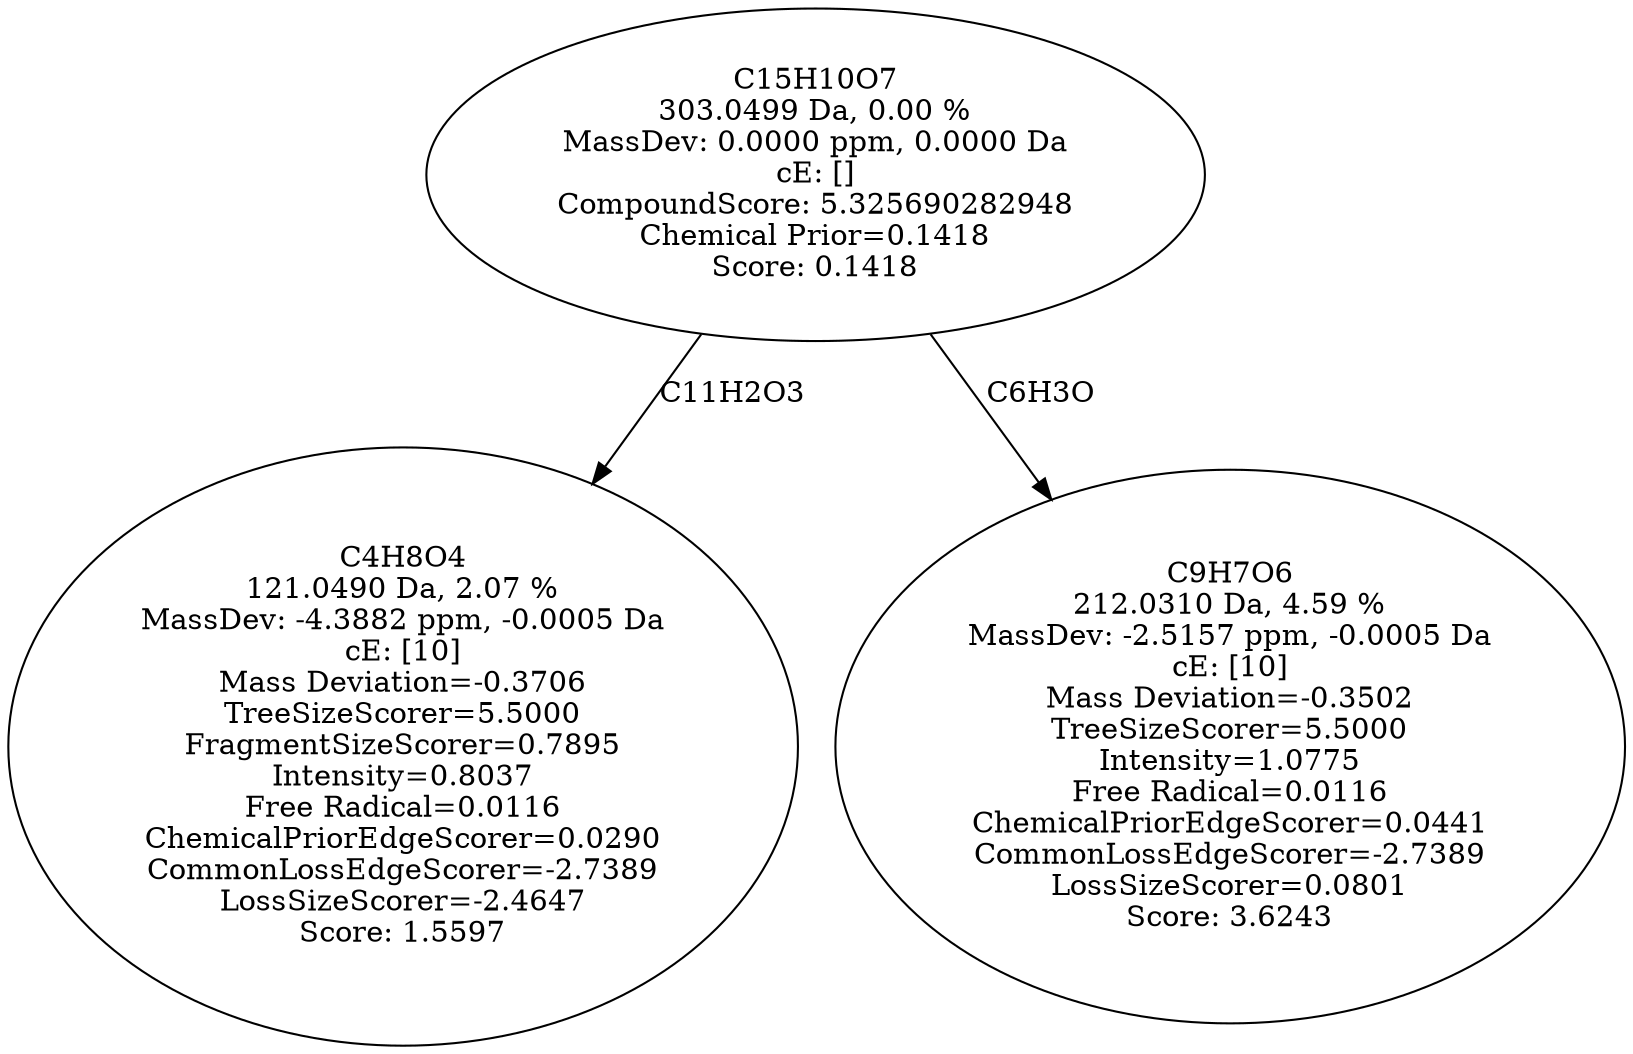 strict digraph {
v1 [label="C4H8O4\n121.0490 Da, 2.07 %\nMassDev: -4.3882 ppm, -0.0005 Da\ncE: [10]\nMass Deviation=-0.3706\nTreeSizeScorer=5.5000\nFragmentSizeScorer=0.7895\nIntensity=0.8037\nFree Radical=0.0116\nChemicalPriorEdgeScorer=0.0290\nCommonLossEdgeScorer=-2.7389\nLossSizeScorer=-2.4647\nScore: 1.5597"];
v2 [label="C9H7O6\n212.0310 Da, 4.59 %\nMassDev: -2.5157 ppm, -0.0005 Da\ncE: [10]\nMass Deviation=-0.3502\nTreeSizeScorer=5.5000\nIntensity=1.0775\nFree Radical=0.0116\nChemicalPriorEdgeScorer=0.0441\nCommonLossEdgeScorer=-2.7389\nLossSizeScorer=0.0801\nScore: 3.6243"];
v3 [label="C15H10O7\n303.0499 Da, 0.00 %\nMassDev: 0.0000 ppm, 0.0000 Da\ncE: []\nCompoundScore: 5.325690282948\nChemical Prior=0.1418\nScore: 0.1418"];
v3 -> v1 [label="C11H2O3"];
v3 -> v2 [label="C6H3O"];
}